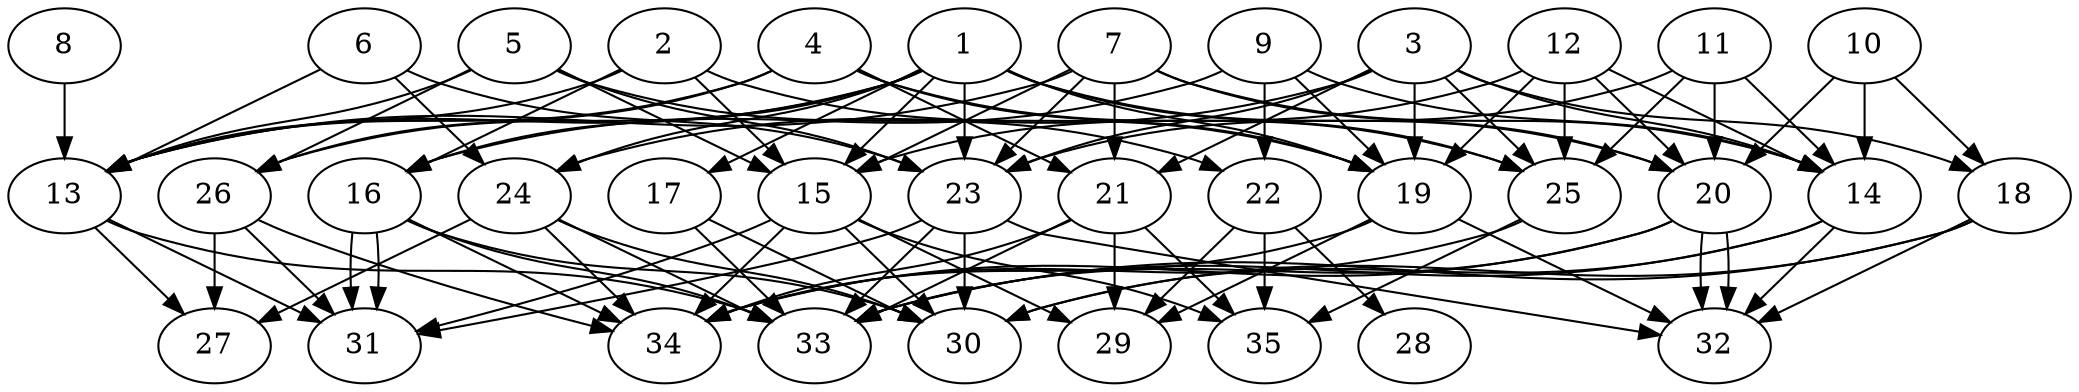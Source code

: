 // DAG automatically generated by daggen at Thu Oct  3 14:05:37 2019
// ./daggen --dot -n 35 --ccr 0.3 --fat 0.7 --regular 0.5 --density 0.7 --mindata 5242880 --maxdata 52428800 
digraph G {
  1 [size="125665280", alpha="0.12", expect_size="37699584"] 
  1 -> 13 [size ="37699584"]
  1 -> 15 [size ="37699584"]
  1 -> 16 [size ="37699584"]
  1 -> 17 [size ="37699584"]
  1 -> 19 [size ="37699584"]
  1 -> 20 [size ="37699584"]
  1 -> 23 [size ="37699584"]
  1 -> 24 [size ="37699584"]
  1 -> 25 [size ="37699584"]
  1 -> 26 [size ="37699584"]
  2 [size="150801067", alpha="0.01", expect_size="45240320"] 
  2 -> 13 [size ="45240320"]
  2 -> 15 [size ="45240320"]
  2 -> 16 [size ="45240320"]
  2 -> 19 [size ="45240320"]
  3 [size="19432107", alpha="0.20", expect_size="5829632"] 
  3 -> 14 [size ="5829632"]
  3 -> 18 [size ="5829632"]
  3 -> 19 [size ="5829632"]
  3 -> 21 [size ="5829632"]
  3 -> 23 [size ="5829632"]
  3 -> 24 [size ="5829632"]
  3 -> 25 [size ="5829632"]
  4 [size="94781440", alpha="0.10", expect_size="28434432"] 
  4 -> 13 [size ="28434432"]
  4 -> 19 [size ="28434432"]
  4 -> 21 [size ="28434432"]
  4 -> 25 [size ="28434432"]
  4 -> 26 [size ="28434432"]
  5 [size="62617600", alpha="0.00", expect_size="18785280"] 
  5 -> 13 [size ="18785280"]
  5 -> 15 [size ="18785280"]
  5 -> 22 [size ="18785280"]
  5 -> 23 [size ="18785280"]
  5 -> 26 [size ="18785280"]
  6 [size="101345280", alpha="0.07", expect_size="30403584"] 
  6 -> 13 [size ="30403584"]
  6 -> 23 [size ="30403584"]
  6 -> 24 [size ="30403584"]
  7 [size="113401173", alpha="0.02", expect_size="34020352"] 
  7 -> 13 [size ="34020352"]
  7 -> 14 [size ="34020352"]
  7 -> 15 [size ="34020352"]
  7 -> 20 [size ="34020352"]
  7 -> 21 [size ="34020352"]
  7 -> 23 [size ="34020352"]
  8 [size="150941013", alpha="0.13", expect_size="45282304"] 
  8 -> 13 [size ="45282304"]
  9 [size="104823467", alpha="0.10", expect_size="31447040"] 
  9 -> 14 [size ="31447040"]
  9 -> 16 [size ="31447040"]
  9 -> 19 [size ="31447040"]
  9 -> 22 [size ="31447040"]
  10 [size="22026240", alpha="0.04", expect_size="6607872"] 
  10 -> 14 [size ="6607872"]
  10 -> 18 [size ="6607872"]
  10 -> 20 [size ="6607872"]
  11 [size="76738560", alpha="0.19", expect_size="23021568"] 
  11 -> 14 [size ="23021568"]
  11 -> 20 [size ="23021568"]
  11 -> 23 [size ="23021568"]
  11 -> 25 [size ="23021568"]
  12 [size="167325013", alpha="0.12", expect_size="50197504"] 
  12 -> 14 [size ="50197504"]
  12 -> 15 [size ="50197504"]
  12 -> 19 [size ="50197504"]
  12 -> 20 [size ="50197504"]
  12 -> 25 [size ="50197504"]
  13 [size="17807360", alpha="0.14", expect_size="5342208"] 
  13 -> 27 [size ="5342208"]
  13 -> 31 [size ="5342208"]
  13 -> 33 [size ="5342208"]
  14 [size="173264213", alpha="0.12", expect_size="51979264"] 
  14 -> 30 [size ="51979264"]
  14 -> 32 [size ="51979264"]
  14 -> 33 [size ="51979264"]
  15 [size="97747627", alpha="0.05", expect_size="29324288"] 
  15 -> 29 [size ="29324288"]
  15 -> 30 [size ="29324288"]
  15 -> 31 [size ="29324288"]
  15 -> 34 [size ="29324288"]
  15 -> 35 [size ="29324288"]
  16 [size="100959573", alpha="0.17", expect_size="30287872"] 
  16 -> 30 [size ="30287872"]
  16 -> 31 [size ="30287872"]
  16 -> 31 [size ="30287872"]
  16 -> 33 [size ="30287872"]
  16 -> 34 [size ="30287872"]
  17 [size="156317013", alpha="0.17", expect_size="46895104"] 
  17 -> 30 [size ="46895104"]
  17 -> 33 [size ="46895104"]
  18 [size="171639467", alpha="0.16", expect_size="51491840"] 
  18 -> 30 [size ="51491840"]
  18 -> 32 [size ="51491840"]
  18 -> 33 [size ="51491840"]
  19 [size="113305600", alpha="0.09", expect_size="33991680"] 
  19 -> 29 [size ="33991680"]
  19 -> 32 [size ="33991680"]
  19 -> 34 [size ="33991680"]
  20 [size="36901547", alpha="0.11", expect_size="11070464"] 
  20 -> 32 [size ="11070464"]
  20 -> 32 [size ="11070464"]
  20 -> 33 [size ="11070464"]
  20 -> 34 [size ="11070464"]
  21 [size="71512747", alpha="0.07", expect_size="21453824"] 
  21 -> 29 [size ="21453824"]
  21 -> 33 [size ="21453824"]
  21 -> 34 [size ="21453824"]
  21 -> 35 [size ="21453824"]
  22 [size="65204907", alpha="0.00", expect_size="19561472"] 
  22 -> 28 [size ="19561472"]
  22 -> 29 [size ="19561472"]
  22 -> 35 [size ="19561472"]
  23 [size="158122667", alpha="0.14", expect_size="47436800"] 
  23 -> 30 [size ="47436800"]
  23 -> 31 [size ="47436800"]
  23 -> 32 [size ="47436800"]
  23 -> 33 [size ="47436800"]
  24 [size="109298347", alpha="0.17", expect_size="32789504"] 
  24 -> 27 [size ="32789504"]
  24 -> 30 [size ="32789504"]
  24 -> 33 [size ="32789504"]
  24 -> 34 [size ="32789504"]
  25 [size="46557867", alpha="0.06", expect_size="13967360"] 
  25 -> 34 [size ="13967360"]
  25 -> 35 [size ="13967360"]
  26 [size="87705600", alpha="0.05", expect_size="26311680"] 
  26 -> 27 [size ="26311680"]
  26 -> 31 [size ="26311680"]
  26 -> 34 [size ="26311680"]
  27 [size="60392107", alpha="0.17", expect_size="18117632"] 
  28 [size="33102507", alpha="0.06", expect_size="9930752"] 
  29 [size="161314133", alpha="0.06", expect_size="48394240"] 
  30 [size="71662933", alpha="0.06", expect_size="21498880"] 
  31 [size="158085120", alpha="0.14", expect_size="47425536"] 
  32 [size="56913920", alpha="0.01", expect_size="17074176"] 
  33 [size="58753707", alpha="0.08", expect_size="17626112"] 
  34 [size="165570560", alpha="0.15", expect_size="49671168"] 
  35 [size="140093440", alpha="0.12", expect_size="42028032"] 
}
